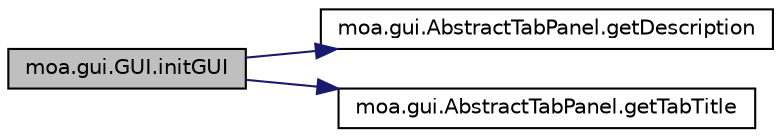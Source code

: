 digraph G
{
  edge [fontname="Helvetica",fontsize="10",labelfontname="Helvetica",labelfontsize="10"];
  node [fontname="Helvetica",fontsize="10",shape=record];
  rankdir=LR;
  Node1 [label="moa.gui.GUI.initGUI",height=0.2,width=0.4,color="black", fillcolor="grey75", style="filled" fontcolor="black"];
  Node1 -> Node2 [color="midnightblue",fontsize="10",style="solid",fontname="Helvetica"];
  Node2 [label="moa.gui.AbstractTabPanel.getDescription",height=0.2,width=0.4,color="black", fillcolor="white", style="filled",URL="$classmoa_1_1gui_1_1AbstractTabPanel.html#a09e90a18de8c111164d5f847ddc1e513",tooltip="Returns a short description (can be used as tool tip) of the tab, or contributor..."];
  Node1 -> Node3 [color="midnightblue",fontsize="10",style="solid",fontname="Helvetica"];
  Node3 [label="moa.gui.AbstractTabPanel.getTabTitle",height=0.2,width=0.4,color="black", fillcolor="white", style="filled",URL="$classmoa_1_1gui_1_1AbstractTabPanel.html#a8eb54178127c7d9e5202530214382848",tooltip="Returns the string to display as title of the tab."];
}
